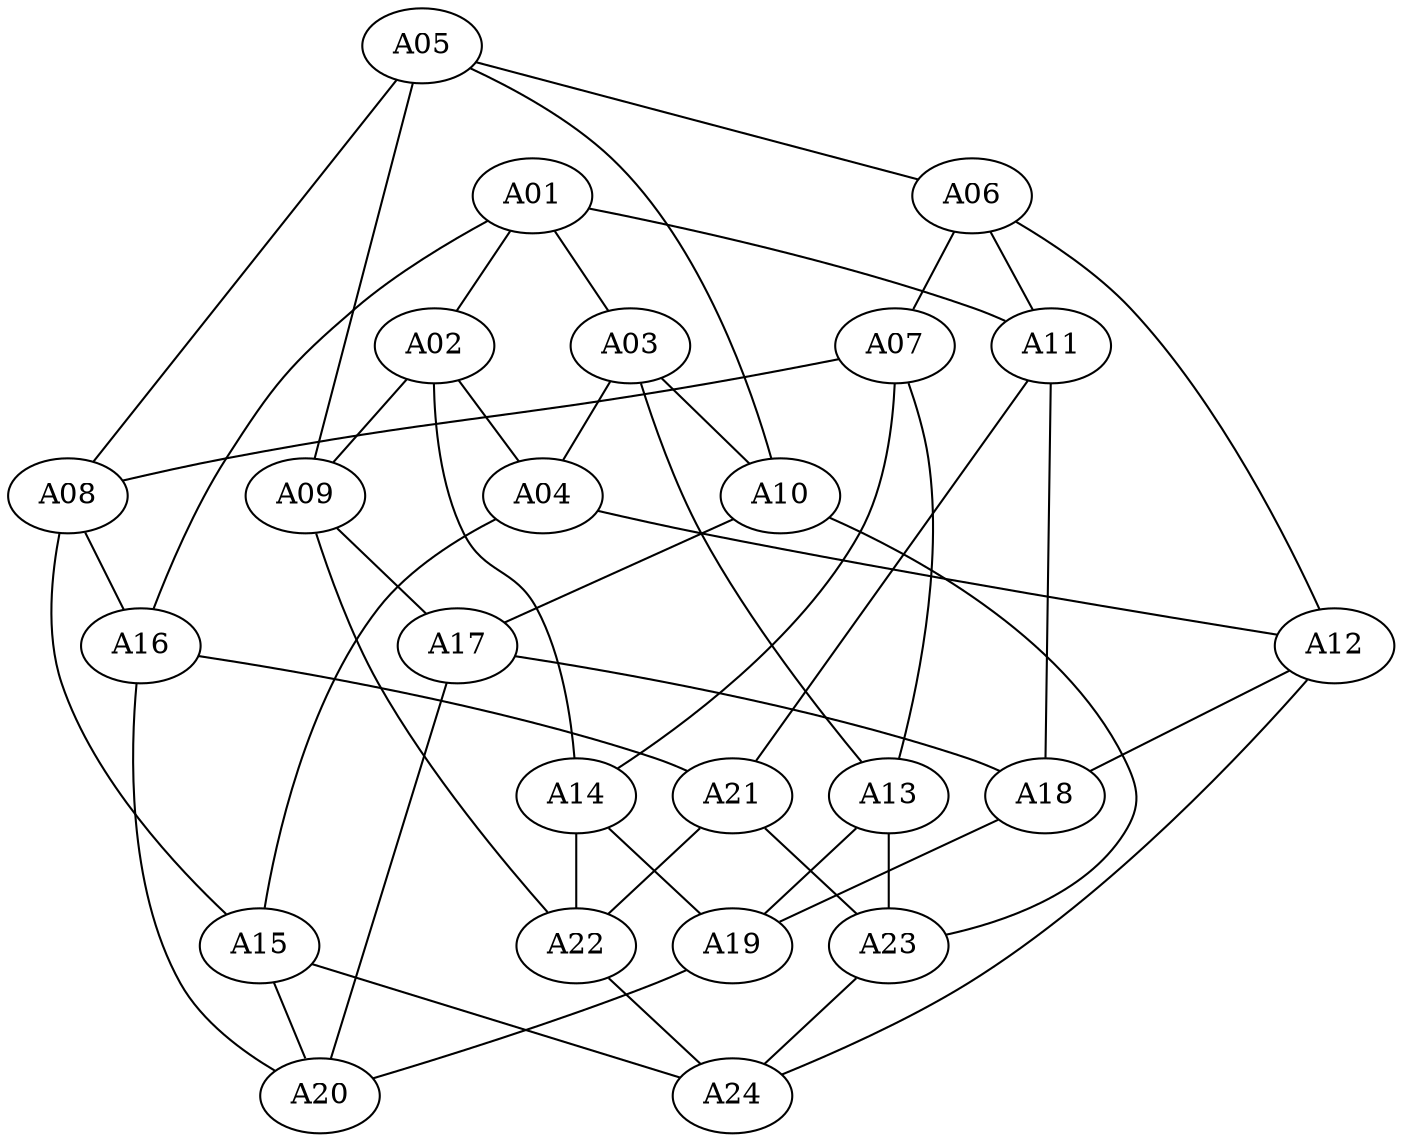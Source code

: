 strict graph {
    A01 -- {A02, A03, A11, A16};
    A02 -- {A01, A04, A09, A14};
    A03 -- {A01, A04, A10, A13};
    A04 -- {A02, A03, A12, A15};
    A05 -- {A06, A08, A09, A10};
    A06 -- {A05, A07, A11, A12};
    A07 -- {A06, A08, A13, A14};
    A08 -- {A07, A05, A15, A16};
    A09 -- {A02, A05, A17, A22};
    A10 -- {A03, A05, A17, A23};
    A11 -- {A01, A06, A18, A21};
    A12 -- {A04, A06, A18, A24};
    A13 -- {A03, A07, A19, A23};
    A14 -- {A02, A07, A19, A22};
    A15 -- {A04, A08, A20, A24};
    A16 -- {A01, A08, A20, A21};
    A17 -- {A09, A10, A18, A20};
    A18 -- {A11, A12, A17, A19};
    A19 -- {A13, A14, A18, A20};
    A20 -- {A15, A16, A17, A19};
    A21 -- {A11, A16, A22, A23};
    A22 -- {A09, A14, A21, A24};
    A23 -- {A10, A13, A21, A24};
    A24 -- {A12, A15, A22, A23};
}
